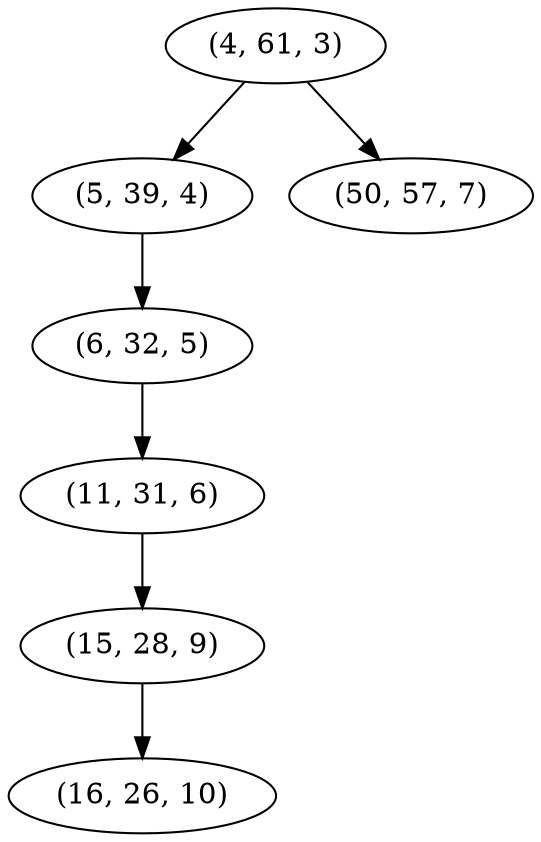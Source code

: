 digraph tree {
    "(4, 61, 3)";
    "(5, 39, 4)";
    "(6, 32, 5)";
    "(11, 31, 6)";
    "(15, 28, 9)";
    "(16, 26, 10)";
    "(50, 57, 7)";
    "(4, 61, 3)" -> "(5, 39, 4)";
    "(4, 61, 3)" -> "(50, 57, 7)";
    "(5, 39, 4)" -> "(6, 32, 5)";
    "(6, 32, 5)" -> "(11, 31, 6)";
    "(11, 31, 6)" -> "(15, 28, 9)";
    "(15, 28, 9)" -> "(16, 26, 10)";
}
